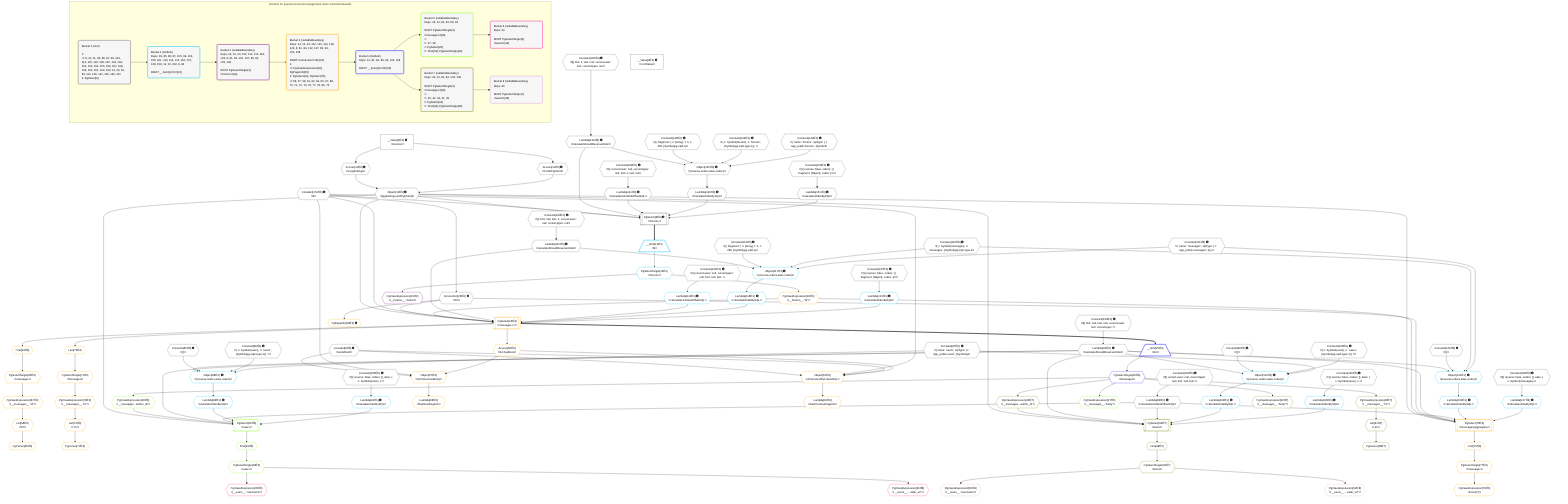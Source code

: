 %%{init: {'themeVariables': { 'fontSize': '12px'}}}%%
graph TD
    classDef path fill:#eee,stroke:#000,color:#000
    classDef plan fill:#fff,stroke-width:1px,color:#000
    classDef itemplan fill:#fff,stroke-width:2px,color:#000
    classDef unbatchedplan fill:#dff,stroke-width:1px,color:#000
    classDef sideeffectplan fill:#fcc,stroke-width:2px,color:#000
    classDef bucket fill:#f6f6f6,color:#000,stroke-width:2px,text-align:left


    %% plan dependencies
    PgSelect9[["PgSelect[9∈0] ➊<br />ᐸforumsᐳ"]]:::plan
    Object12{{"Object[12∈0] ➊<br />ᐸ{pgSettings,withPgClient}ᐳ"}}:::plan
    Constant152{{"Constant[152∈0] ➊<br />ᐸ2ᐳ"}}:::plan
    Lambda139{{"Lambda[139∈0] ➊<br />ᐸcalculateShouldReverseOrderᐳ"}}:::plan
    Lambda141{{"Lambda[141∈0] ➊<br />ᐸcalculateLimitAndOffsetSQLᐳ"}}:::plan
    Lambda146{{"Lambda[146∈0] ➊<br />ᐸcalculateOrderBySQLᐳ"}}:::plan
    Lambda151{{"Lambda[151∈0] ➊<br />ᐸcalculateOrderBySQLᐳ"}}:::plan
    Object12 & Constant152 & Lambda139 & Lambda141 & Lambda146 & Lambda151 --> PgSelect9
    Object145{{"Object[145∈0] ➊<br />ᐸ{reverse,orders,alias,codec}ᐳ"}}:::plan
    Constant142{{"Constant[142∈0] ➊<br />ᐸ[ { fragment: { n: [Array], f: 0, c: 266, [Symbol(pg-sql2-tyᐳ"}}:::plan
    Constant143{{"Constant[143∈0] ➊<br />ᐸ{ s: Symbol(forums), n: 'forums', [Symbol(pg-sql2-type-1)]: ᐳ"}}:::plan
    Constant144{{"Constant[144∈0] ➊<br />ᐸ{ name: 'forums', sqlType: { t: 'app_public.forums', [Symbolᐳ"}}:::plan
    Lambda139 & Constant142 & Constant143 & Constant144 --> Object145
    Access10{{"Access[10∈0] ➊<br />ᐸ2.pgSettingsᐳ"}}:::plan
    Access11{{"Access[11∈0] ➊<br />ᐸ2.withPgClientᐳ"}}:::plan
    Access10 & Access11 --> Object12
    __Value2["__Value[2∈0] ➊<br />ᐸcontextᐳ"]:::plan
    __Value2 --> Access10
    __Value2 --> Access11
    Connection23{{"Connection[23∈0] ➊<br />ᐸ19ᐳ"}}:::plan
    Constant152 --> Connection23
    Lambda81{{"Lambda[81∈0] ➊<br />ᐸcalculateShouldReverseOrderᐳ"}}:::plan
    Constant153{{"Constant[153∈0] ➊<br />ᐸ§{ first: null, last: null, cursorLower: null, cursorUpper: ᐳ"}}:::plan
    Constant153 --> Lambda81
    Lambda84{{"Lambda[84∈0] ➊<br />ᐸcalculateLimitAndOffsetSQLᐳ"}}:::plan
    Constant154{{"Constant[154∈0] ➊<br />ᐸ§{ cursorLower: null, cursorUpper: null, first: null, last: ᐳ"}}:::plan
    Constant154 --> Lambda84
    Lambda110{{"Lambda[110∈0] ➊<br />ᐸcalculateShouldReverseOrderᐳ"}}:::plan
    Constant160{{"Constant[160∈0] ➊<br />ᐸ§{ first: null, last: 2, cursorLower: null, cursorUpper: nulᐳ"}}:::plan
    Constant160 --> Lambda110
    Constant162{{"Constant[162∈0] ➊<br />ᐸ§{ first: 2, last: null, cursorLower: null, cursorUpper: nulᐳ"}}:::plan
    Constant162 --> Lambda139
    Constant163{{"Constant[163∈0] ➊<br />ᐸ§{ cursorLower: null, cursorUpper: null, first: 2, last: nulᐳ"}}:::plan
    Constant163 --> Lambda141
    Object145 --> Lambda146
    Constant159{{"Constant[159∈0] ➊<br />ᐸ§{ reverse: false, orders: [ { fragment: [Object], codec: [Oᐳ"}}:::plan
    Constant159 --> Lambda151
    __Value4["__Value[4∈0] ➊<br />ᐸrootValueᐳ"]:::plan
    Constant8{{"Constant[8∈0] ➊<br />ᐸundefinedᐳ"}}:::plan
    Constant85{{"Constant[85∈0] ➊<br />ᐸ[]ᐳ"}}:::plan
    Constant86{{"Constant[86∈0] ➊<br />ᐸ{ s: Symbol(users), n: 'users', [Symbol(pg-sql2-type-1)]: 'Iᐳ"}}:::plan
    Constant87{{"Constant[87∈0] ➊<br />ᐸ{ name: 'users', sqlType: { t: 'app_public.users', [Symbol(pᐳ"}}:::plan
    Constant99{{"Constant[99∈0] ➊<br />ᐸ[]ᐳ"}}:::plan
    Constant100{{"Constant[100∈0] ➊<br />ᐸ{ s: Symbol(users), n: 'users', [Symbol(pg-sql2-type-1)]: 'Iᐳ"}}:::plan
    Constant114{{"Constant[114∈0] ➊<br />ᐸ[ { fragment: { n: [Array], f: 0, c: 266, [Symbol(pg-sql2-tyᐳ"}}:::plan
    Constant115{{"Constant[115∈0] ➊<br />ᐸ{ s: Symbol(messages), n: 'messages', [Symbol(pg-sql2-type-1ᐳ"}}:::plan
    Constant116{{"Constant[116∈0] ➊<br />ᐸ{ name: 'messages', sqlType: { t: 'app_public.messages', [Syᐳ"}}:::plan
    Constant128{{"Constant[128∈0] ➊<br />ᐸ[]ᐳ"}}:::plan
    Constant155{{"Constant[155∈0] ➊<br />ᐸ§{ reverse: false, orders: [], alias: { s: Symbol(users), n:ᐳ"}}:::plan
    Constant156{{"Constant[156∈0] ➊<br />ᐸ§{ reverse: false, orders: [], alias: { s: Symbol(users), n:ᐳ"}}:::plan
    Constant157{{"Constant[157∈0] ➊<br />ᐸ§{ reverse: false, orders: [ { fragment: [Object], codec: [Oᐳ"}}:::plan
    Constant158{{"Constant[158∈0] ➊<br />ᐸ§{ reverse: false, orders: [], alias: { s: Symbol(messages),ᐳ"}}:::plan
    Constant161{{"Constant[161∈0] ➊<br />ᐸ§{ cursorLower: null, cursorUpper: null, first: null, last: ᐳ"}}:::plan
    Object88{{"Object[88∈1] ➊<br />ᐸ{reverse,orders,alias,codec}ᐳ"}}:::plan
    Lambda81 & Constant85 & Constant86 & Constant87 --> Object88
    Object102{{"Object[102∈1] ➊<br />ᐸ{reverse,orders,alias,codec}ᐳ"}}:::plan
    Lambda81 & Constant99 & Constant100 & Constant87 --> Object102
    Object117{{"Object[117∈1] ➊<br />ᐸ{reverse,orders,alias,codec}ᐳ"}}:::plan
    Lambda110 & Constant114 & Constant115 & Constant116 --> Object117
    Object131{{"Object[131∈1] ➊<br />ᐸ{reverse,orders,alias,codec}ᐳ"}}:::plan
    Lambda81 & Constant128 & Constant115 & Constant116 --> Object131
    __Item13[/"__Item[13∈1]<br />ᐸ9ᐳ"\]:::itemplan
    PgSelect9 ==> __Item13
    PgSelectSingle14{{"PgSelectSingle[14∈1]<br />ᐸforumsᐳ"}}:::plan
    __Item13 --> PgSelectSingle14
    Lambda89{{"Lambda[89∈1] ➊<br />ᐸcalculateOrderBySQLᐳ"}}:::plan
    Object88 --> Lambda89
    Lambda94{{"Lambda[94∈1] ➊<br />ᐸcalculateOrderBySQLᐳ"}}:::plan
    Constant155 --> Lambda94
    Lambda103{{"Lambda[103∈1] ➊<br />ᐸcalculateOrderBySQLᐳ"}}:::plan
    Object102 --> Lambda103
    Lambda108{{"Lambda[108∈1] ➊<br />ᐸcalculateOrderBySQLᐳ"}}:::plan
    Constant156 --> Lambda108
    Lambda113{{"Lambda[113∈1] ➊<br />ᐸcalculateLimitAndOffsetSQLᐳ"}}:::plan
    Constant161 --> Lambda113
    Lambda118{{"Lambda[118∈1] ➊<br />ᐸcalculateOrderBySQLᐳ"}}:::plan
    Object117 --> Lambda118
    Lambda123{{"Lambda[123∈1] ➊<br />ᐸcalculateOrderBySQLᐳ"}}:::plan
    Constant157 --> Lambda123
    Lambda132{{"Lambda[132∈1] ➊<br />ᐸcalculateOrderBySQLᐳ"}}:::plan
    Object131 --> Lambda132
    Lambda137{{"Lambda[137∈1] ➊<br />ᐸcalculateOrderBySQLᐳ"}}:::plan
    Constant158 --> Lambda137
    PgClassExpression15{{"PgClassExpression[15∈2]<br />ᐸ__forums__.”name”ᐳ"}}:::plan
    PgSelectSingle14 --> PgClassExpression15
    PgSelect24[["PgSelect[24∈3]<br />ᐸmessages+1ᐳ"]]:::plan
    PgClassExpression18{{"PgClassExpression[18∈3]<br />ᐸ__forums__.”id”ᐳ"}}:::plan
    Object12 & PgClassExpression18 & Connection23 & Constant152 & Lambda110 & Lambda113 & Lambda118 & Lambda123 --> PgSelect24
    PgSelect75[["PgSelect[75∈3]<br />ᐸmessages(aggregate)ᐳ"]]:::plan
    Object12 & PgClassExpression18 & Connection23 & Lambda81 & Lambda84 & Lambda132 & Lambda137 --> PgSelect75
    Object61{{"Object[61∈3]<br />ᐸ{first,last,offset,hasMore}ᐳ"}}:::plan
    Access56{{"Access[56∈3]<br />ᐸ24.hasMoreᐳ"}}:::plan
    Constant8 & Constant152 & Constant8 & Access56 --> Object61
    Object57{{"Object[57∈3]<br />ᐸ{first,last,hasMore}ᐳ"}}:::plan
    Constant8 & Constant152 & Access56 --> Object57
    PgSelectSingle14 --> PgClassExpression18
    PgPageInfo53{{"PgPageInfo[53∈3] ➊"}}:::plan
    Connection23 --> PgPageInfo53
    PgSelect24 --> Access56
    Lambda58{{"Lambda[58∈3]<br />ᐸhasNextPageCbᐳ"}}:::plan
    Object57 --> Lambda58
    Lambda62{{"Lambda[62∈3]<br />ᐸhasPreviousPageCbᐳ"}}:::plan
    Object61 --> Lambda62
    First64{{"First[64∈3]"}}:::plan
    PgSelect24 --> First64
    PgSelectSingle65{{"PgSelectSingle[65∈3]<br />ᐸmessagesᐳ"}}:::plan
    First64 --> PgSelectSingle65
    PgCursor66{{"PgCursor[66∈3]"}}:::plan
    List68{{"List[68∈3]<br />ᐸ67ᐳ"}}:::plan
    List68 --> PgCursor66
    PgClassExpression67{{"PgClassExpression[67∈3]<br />ᐸ__messages__.”id”ᐳ"}}:::plan
    PgSelectSingle65 --> PgClassExpression67
    PgClassExpression67 --> List68
    Last70{{"Last[70∈3]"}}:::plan
    PgSelect24 --> Last70
    PgSelectSingle71{{"PgSelectSingle[71∈3]<br />ᐸmessagesᐳ"}}:::plan
    Last70 --> PgSelectSingle71
    PgCursor72{{"PgCursor[72∈3]"}}:::plan
    List74{{"List[74∈3]<br />ᐸ73ᐳ"}}:::plan
    List74 --> PgCursor72
    PgClassExpression73{{"PgClassExpression[73∈3]<br />ᐸ__messages__.”id”ᐳ"}}:::plan
    PgSelectSingle71 --> PgClassExpression73
    PgClassExpression73 --> List74
    First76{{"First[76∈3]"}}:::plan
    PgSelect75 --> First76
    PgSelectSingle77{{"PgSelectSingle[77∈3]<br />ᐸmessagesᐳ"}}:::plan
    First76 --> PgSelectSingle77
    PgClassExpression78{{"PgClassExpression[78∈3]<br />ᐸcount(*)ᐳ"}}:::plan
    PgSelectSingle77 --> PgClassExpression78
    __Item25[/"__Item[25∈4]<br />ᐸ24ᐳ"\]:::itemplan
    PgSelect24 ==> __Item25
    PgSelectSingle26{{"PgSelectSingle[26∈4]<br />ᐸmessagesᐳ"}}:::plan
    __Item25 --> PgSelectSingle26
    PgSelect29[["PgSelect[29∈5]<br />ᐸusersᐳ"]]:::plan
    PgClassExpression28{{"PgClassExpression[28∈5]<br />ᐸ__messages...author_id”ᐳ"}}:::plan
    Object12 & PgClassExpression28 & Lambda81 & Lambda84 & Lambda89 & Lambda94 --> PgSelect29
    PgClassExpression27{{"PgClassExpression[27∈5]<br />ᐸ__messages__.”body”ᐳ"}}:::plan
    PgSelectSingle26 --> PgClassExpression27
    PgSelectSingle26 --> PgClassExpression28
    First33{{"First[33∈5]"}}:::plan
    PgSelect29 --> First33
    PgSelectSingle34{{"PgSelectSingle[34∈5]<br />ᐸusersᐳ"}}:::plan
    First33 --> PgSelectSingle34
    PgClassExpression35{{"PgClassExpression[35∈6]<br />ᐸ__users__.”username”ᐳ"}}:::plan
    PgSelectSingle34 --> PgClassExpression35
    PgClassExpression36{{"PgClassExpression[36∈6]<br />ᐸ__users__....vatar_url”ᐳ"}}:::plan
    PgSelectSingle34 --> PgClassExpression36
    PgSelect44[["PgSelect[44∈7]<br />ᐸusersᐳ"]]:::plan
    PgClassExpression43{{"PgClassExpression[43∈7]<br />ᐸ__messages...author_id”ᐳ"}}:::plan
    Object12 & PgClassExpression43 & Lambda81 & Lambda84 & Lambda103 & Lambda108 --> PgSelect44
    PgCursor39{{"PgCursor[39∈7]"}}:::plan
    List41{{"List[41∈7]<br />ᐸ40ᐳ"}}:::plan
    List41 --> PgCursor39
    PgClassExpression40{{"PgClassExpression[40∈7]<br />ᐸ__messages__.”id”ᐳ"}}:::plan
    PgSelectSingle26 --> PgClassExpression40
    PgClassExpression40 --> List41
    PgClassExpression42{{"PgClassExpression[42∈7]<br />ᐸ__messages__.”body”ᐳ"}}:::plan
    PgSelectSingle26 --> PgClassExpression42
    PgSelectSingle26 --> PgClassExpression43
    First48{{"First[48∈7]"}}:::plan
    PgSelect44 --> First48
    PgSelectSingle49{{"PgSelectSingle[49∈7]<br />ᐸusersᐳ"}}:::plan
    First48 --> PgSelectSingle49
    PgClassExpression50{{"PgClassExpression[50∈8]<br />ᐸ__users__.”username”ᐳ"}}:::plan
    PgSelectSingle49 --> PgClassExpression50
    PgClassExpression51{{"PgClassExpression[51∈8]<br />ᐸ__users__....vatar_url”ᐳ"}}:::plan
    PgSelectSingle49 --> PgClassExpression51

    %% define steps

    subgraph "Buckets for queries/connections/pagination-when-inlined-backwards"
    Bucket0("Bucket 0 (root)<br /><br />1: <br />ᐳ: 8, 10, 11, 85, 86, 87, 99, 100, 114, 115, 116, 128, 142, 143, 144, 152, 153, 154, 155, 156, 157, 158, 159, 160, 161, 162, 163, 12, 23, 81, 84, 110, 139, 141, 145, 146, 151<br />2: PgSelect[9]"):::bucket
    classDef bucket0 stroke:#696969
    class Bucket0,__Value2,__Value4,Constant8,PgSelect9,Access10,Access11,Object12,Connection23,Lambda81,Lambda84,Constant85,Constant86,Constant87,Constant99,Constant100,Lambda110,Constant114,Constant115,Constant116,Constant128,Lambda139,Lambda141,Constant142,Constant143,Constant144,Object145,Lambda146,Lambda151,Constant152,Constant153,Constant154,Constant155,Constant156,Constant157,Constant158,Constant159,Constant160,Constant161,Constant162,Constant163 bucket0
    Bucket1("Bucket 1 (listItem)<br />Deps: 81, 85, 86, 87, 155, 99, 100, 156, 161, 110, 114, 115, 116, 157, 128, 158, 12, 23, 152, 8, 84<br /><br />ROOT __Item{1}ᐸ9ᐳ[13]"):::bucket
    classDef bucket1 stroke:#00bfff
    class Bucket1,__Item13,PgSelectSingle14,Object88,Lambda89,Lambda94,Object102,Lambda103,Lambda108,Lambda113,Object117,Lambda118,Lambda123,Object131,Lambda132,Lambda137 bucket1
    Bucket2("Bucket 2 (nullableBoundary)<br />Deps: 14, 12, 23, 152, 110, 113, 118, 123, 8, 81, 84, 132, 137, 89, 94, 103, 108<br /><br />ROOT PgSelectSingle{1}ᐸforumsᐳ[14]"):::bucket
    classDef bucket2 stroke:#7f007f
    class Bucket2,PgClassExpression15 bucket2
    Bucket3("Bucket 3 (nullableBoundary)<br />Deps: 14, 12, 23, 152, 110, 113, 118, 123, 8, 81, 84, 132, 137, 89, 94, 103, 108<br /><br />ROOT Connectionᐸ19ᐳ[23]<br />1: <br />ᐳ: PgClassExpression[18], PgPageInfo[53]<br />2: PgSelect[24], PgSelect[75]<br />ᐳ: 56, 57, 58, 61, 62, 64, 65, 67, 68, 70, 71, 73, 74, 76, 77, 78, 66, 72"):::bucket
    classDef bucket3 stroke:#ffa500
    class Bucket3,PgClassExpression18,PgSelect24,PgPageInfo53,Access56,Object57,Lambda58,Object61,Lambda62,First64,PgSelectSingle65,PgCursor66,PgClassExpression67,List68,Last70,PgSelectSingle71,PgCursor72,PgClassExpression73,List74,PgSelect75,First76,PgSelectSingle77,PgClassExpression78 bucket3
    Bucket4("Bucket 4 (listItem)<br />Deps: 12, 81, 84, 89, 94, 103, 108<br /><br />ROOT __Item{4}ᐸ24ᐳ[25]"):::bucket
    classDef bucket4 stroke:#0000ff
    class Bucket4,__Item25,PgSelectSingle26 bucket4
    Bucket5("Bucket 5 (nullableBoundary)<br />Deps: 26, 12, 81, 84, 89, 94<br /><br />ROOT PgSelectSingle{4}ᐸmessagesᐳ[26]<br />1: <br />ᐳ: 27, 28<br />2: PgSelect[29]<br />ᐳ: First[33], PgSelectSingle[34]"):::bucket
    classDef bucket5 stroke:#7fff00
    class Bucket5,PgClassExpression27,PgClassExpression28,PgSelect29,First33,PgSelectSingle34 bucket5
    Bucket6("Bucket 6 (nullableBoundary)<br />Deps: 34<br /><br />ROOT PgSelectSingle{5}ᐸusersᐳ[34]"):::bucket
    classDef bucket6 stroke:#ff1493
    class Bucket6,PgClassExpression35,PgClassExpression36 bucket6
    Bucket7("Bucket 7 (nullableBoundary)<br />Deps: 26, 12, 81, 84, 103, 108<br /><br />ROOT PgSelectSingle{4}ᐸmessagesᐳ[26]<br />1: <br />ᐳ: 40, 42, 43, 41, 39<br />2: PgSelect[44]<br />ᐳ: First[48], PgSelectSingle[49]"):::bucket
    classDef bucket7 stroke:#808000
    class Bucket7,PgCursor39,PgClassExpression40,List41,PgClassExpression42,PgClassExpression43,PgSelect44,First48,PgSelectSingle49 bucket7
    Bucket8("Bucket 8 (nullableBoundary)<br />Deps: 49<br /><br />ROOT PgSelectSingle{7}ᐸusersᐳ[49]"):::bucket
    classDef bucket8 stroke:#dda0dd
    class Bucket8,PgClassExpression50,PgClassExpression51 bucket8
    Bucket0 --> Bucket1
    Bucket1 --> Bucket2
    Bucket2 --> Bucket3
    Bucket3 --> Bucket4
    Bucket4 --> Bucket5 & Bucket7
    Bucket5 --> Bucket6
    Bucket7 --> Bucket8
    end